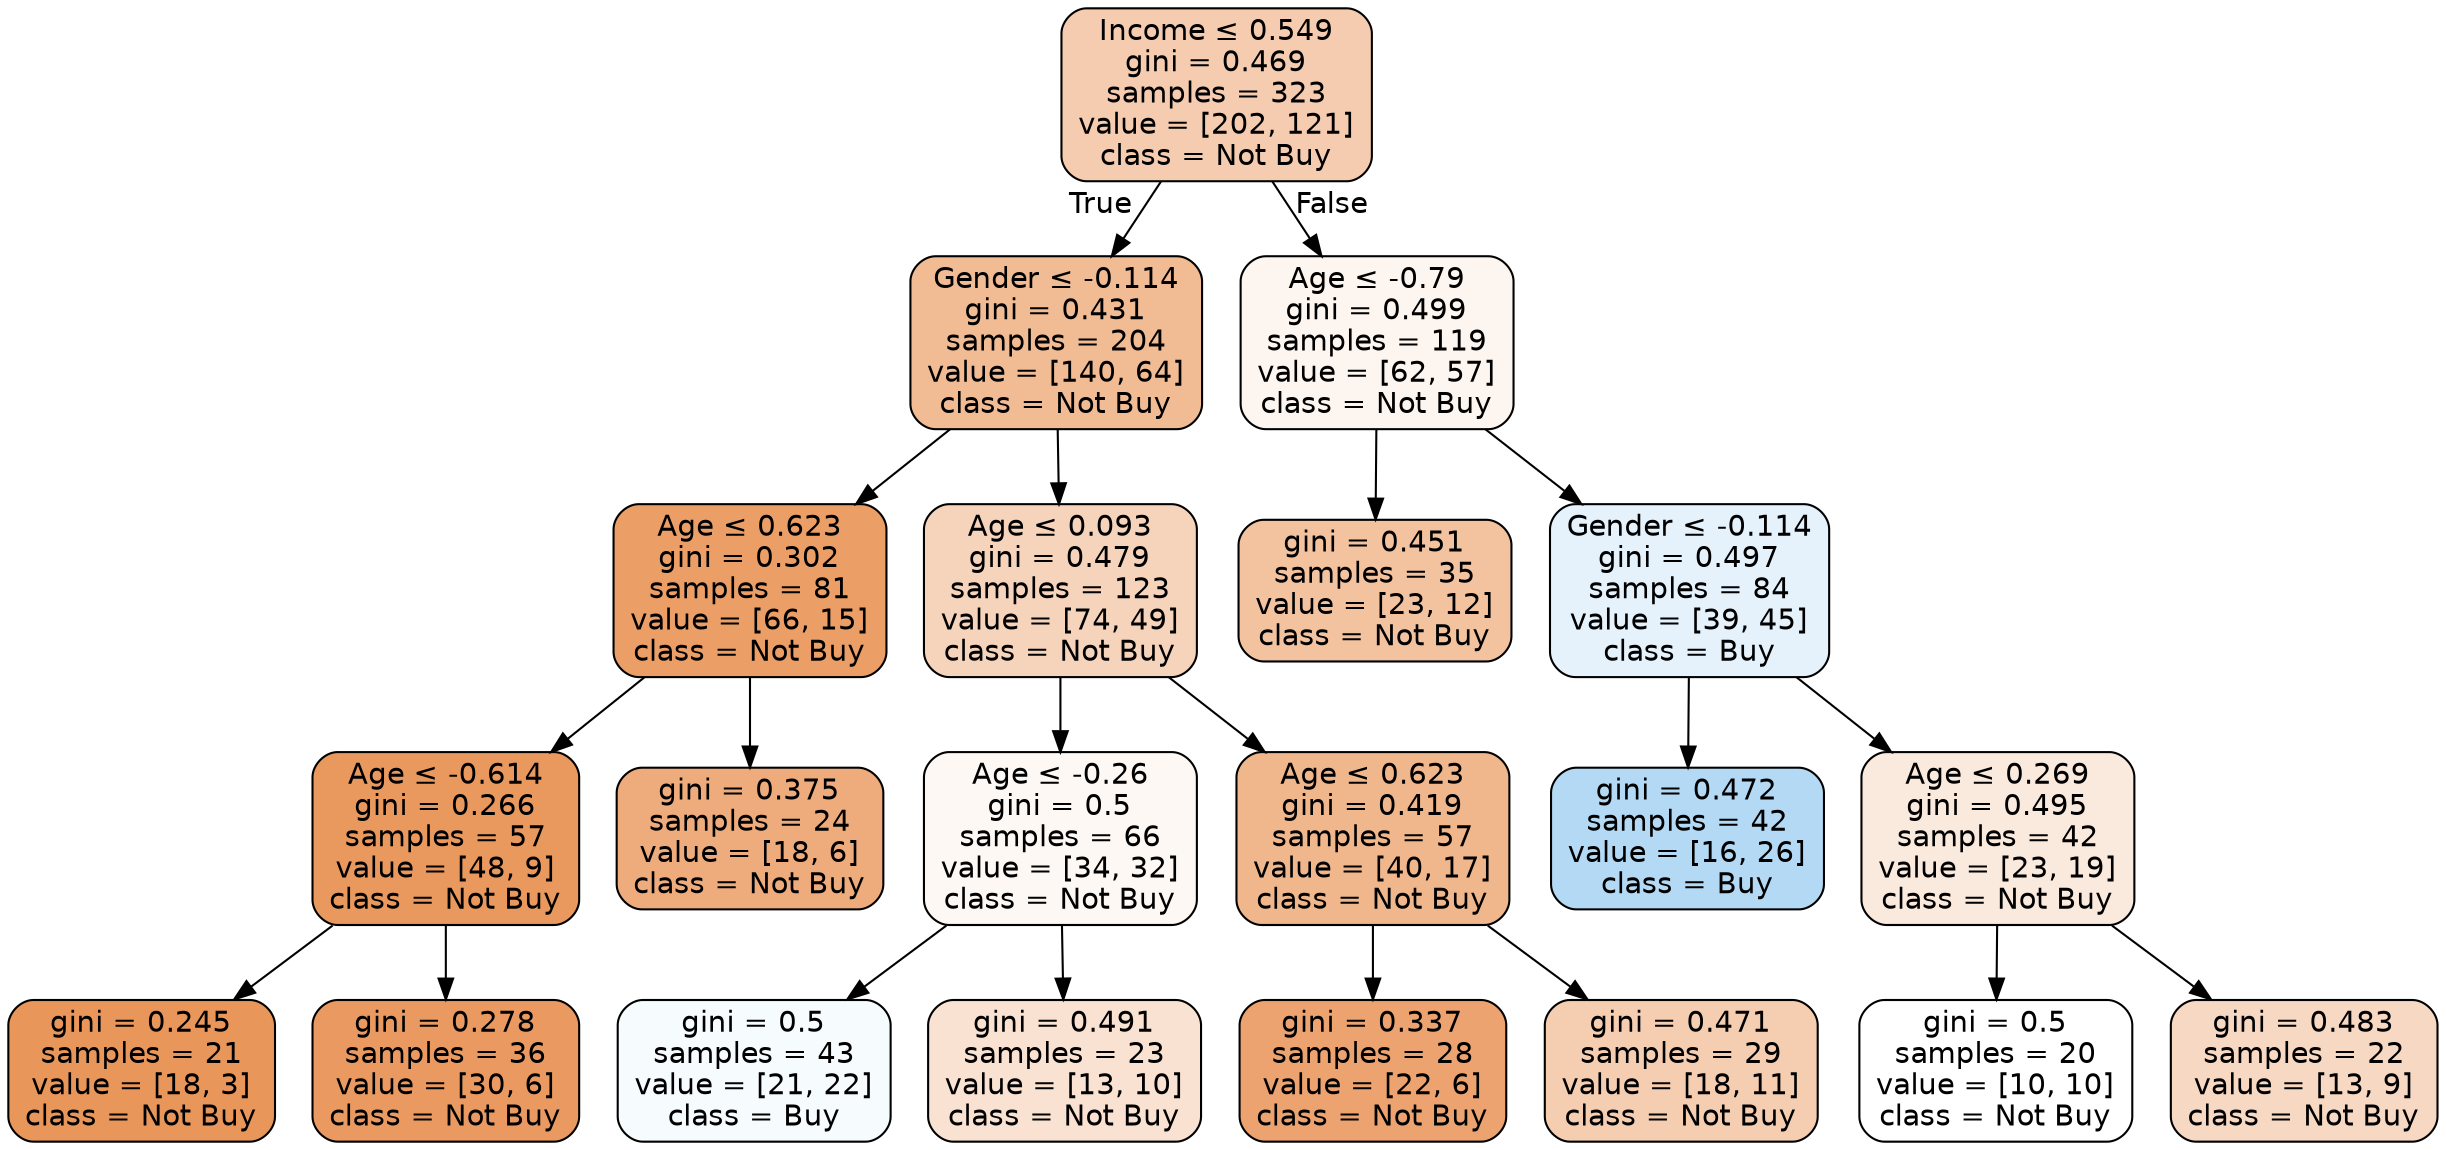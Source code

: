 digraph Tree {
node [shape=box, style="filled, rounded", color="black", fontname=helvetica] ;
edge [fontname=helvetica] ;
0 [label=<Income &le; 0.549<br/>gini = 0.469<br/>samples = 323<br/>value = [202, 121]<br/>class = Not Buy>, fillcolor="#f5ccb0"] ;
1 [label=<Gender &le; -0.114<br/>gini = 0.431<br/>samples = 204<br/>value = [140, 64]<br/>class = Not Buy>, fillcolor="#f1bb94"] ;
0 -> 1 [labeldistance=2.5, labelangle=45, headlabel="True"] ;
3 [label=<Age &le; 0.623<br/>gini = 0.302<br/>samples = 81<br/>value = [66, 15]<br/>class = Not Buy>, fillcolor="#eb9e66"] ;
1 -> 3 ;
13 [label=<Age &le; -0.614<br/>gini = 0.266<br/>samples = 57<br/>value = [48, 9]<br/>class = Not Buy>, fillcolor="#ea995e"] ;
3 -> 13 ;
19 [label=<gini = 0.245<br/>samples = 21<br/>value = [18, 3]<br/>class = Not Buy>, fillcolor="#e9965a"] ;
13 -> 19 ;
20 [label=<gini = 0.278<br/>samples = 36<br/>value = [30, 6]<br/>class = Not Buy>, fillcolor="#ea9a61"] ;
13 -> 20 ;
14 [label=<gini = 0.375<br/>samples = 24<br/>value = [18, 6]<br/>class = Not Buy>, fillcolor="#eeab7b"] ;
3 -> 14 ;
4 [label=<Age &le; 0.093<br/>gini = 0.479<br/>samples = 123<br/>value = [74, 49]<br/>class = Not Buy>, fillcolor="#f6d4bc"] ;
1 -> 4 ;
5 [label=<Age &le; -0.26<br/>gini = 0.5<br/>samples = 66<br/>value = [34, 32]<br/>class = Not Buy>, fillcolor="#fdf8f3"] ;
4 -> 5 ;
15 [label=<gini = 0.5<br/>samples = 43<br/>value = [21, 22]<br/>class = Buy>, fillcolor="#f6fbfe"] ;
5 -> 15 ;
16 [label=<gini = 0.491<br/>samples = 23<br/>value = [13, 10]<br/>class = Not Buy>, fillcolor="#f9e2d1"] ;
5 -> 16 ;
6 [label=<Age &le; 0.623<br/>gini = 0.419<br/>samples = 57<br/>value = [40, 17]<br/>class = Not Buy>, fillcolor="#f0b78d"] ;
4 -> 6 ;
11 [label=<gini = 0.337<br/>samples = 28<br/>value = [22, 6]<br/>class = Not Buy>, fillcolor="#eca36f"] ;
6 -> 11 ;
12 [label=<gini = 0.471<br/>samples = 29<br/>value = [18, 11]<br/>class = Not Buy>, fillcolor="#f5ceb2"] ;
6 -> 12 ;
2 [label=<Age &le; -0.79<br/>gini = 0.499<br/>samples = 119<br/>value = [62, 57]<br/>class = Not Buy>, fillcolor="#fdf5ef"] ;
0 -> 2 [labeldistance=2.5, labelangle=-45, headlabel="False"] ;
7 [label=<gini = 0.451<br/>samples = 35<br/>value = [23, 12]<br/>class = Not Buy>, fillcolor="#f3c3a0"] ;
2 -> 7 ;
8 [label=<Gender &le; -0.114<br/>gini = 0.497<br/>samples = 84<br/>value = [39, 45]<br/>class = Buy>, fillcolor="#e5f2fc"] ;
2 -> 8 ;
9 [label=<gini = 0.472<br/>samples = 42<br/>value = [16, 26]<br/>class = Buy>, fillcolor="#b3d9f5"] ;
8 -> 9 ;
10 [label=<Age &le; 0.269<br/>gini = 0.495<br/>samples = 42<br/>value = [23, 19]<br/>class = Not Buy>, fillcolor="#fae9dd"] ;
8 -> 10 ;
17 [label=<gini = 0.5<br/>samples = 20<br/>value = [10, 10]<br/>class = Not Buy>, fillcolor="#ffffff"] ;
10 -> 17 ;
18 [label=<gini = 0.483<br/>samples = 22<br/>value = [13, 9]<br/>class = Not Buy>, fillcolor="#f7d8c2"] ;
10 -> 18 ;
}
